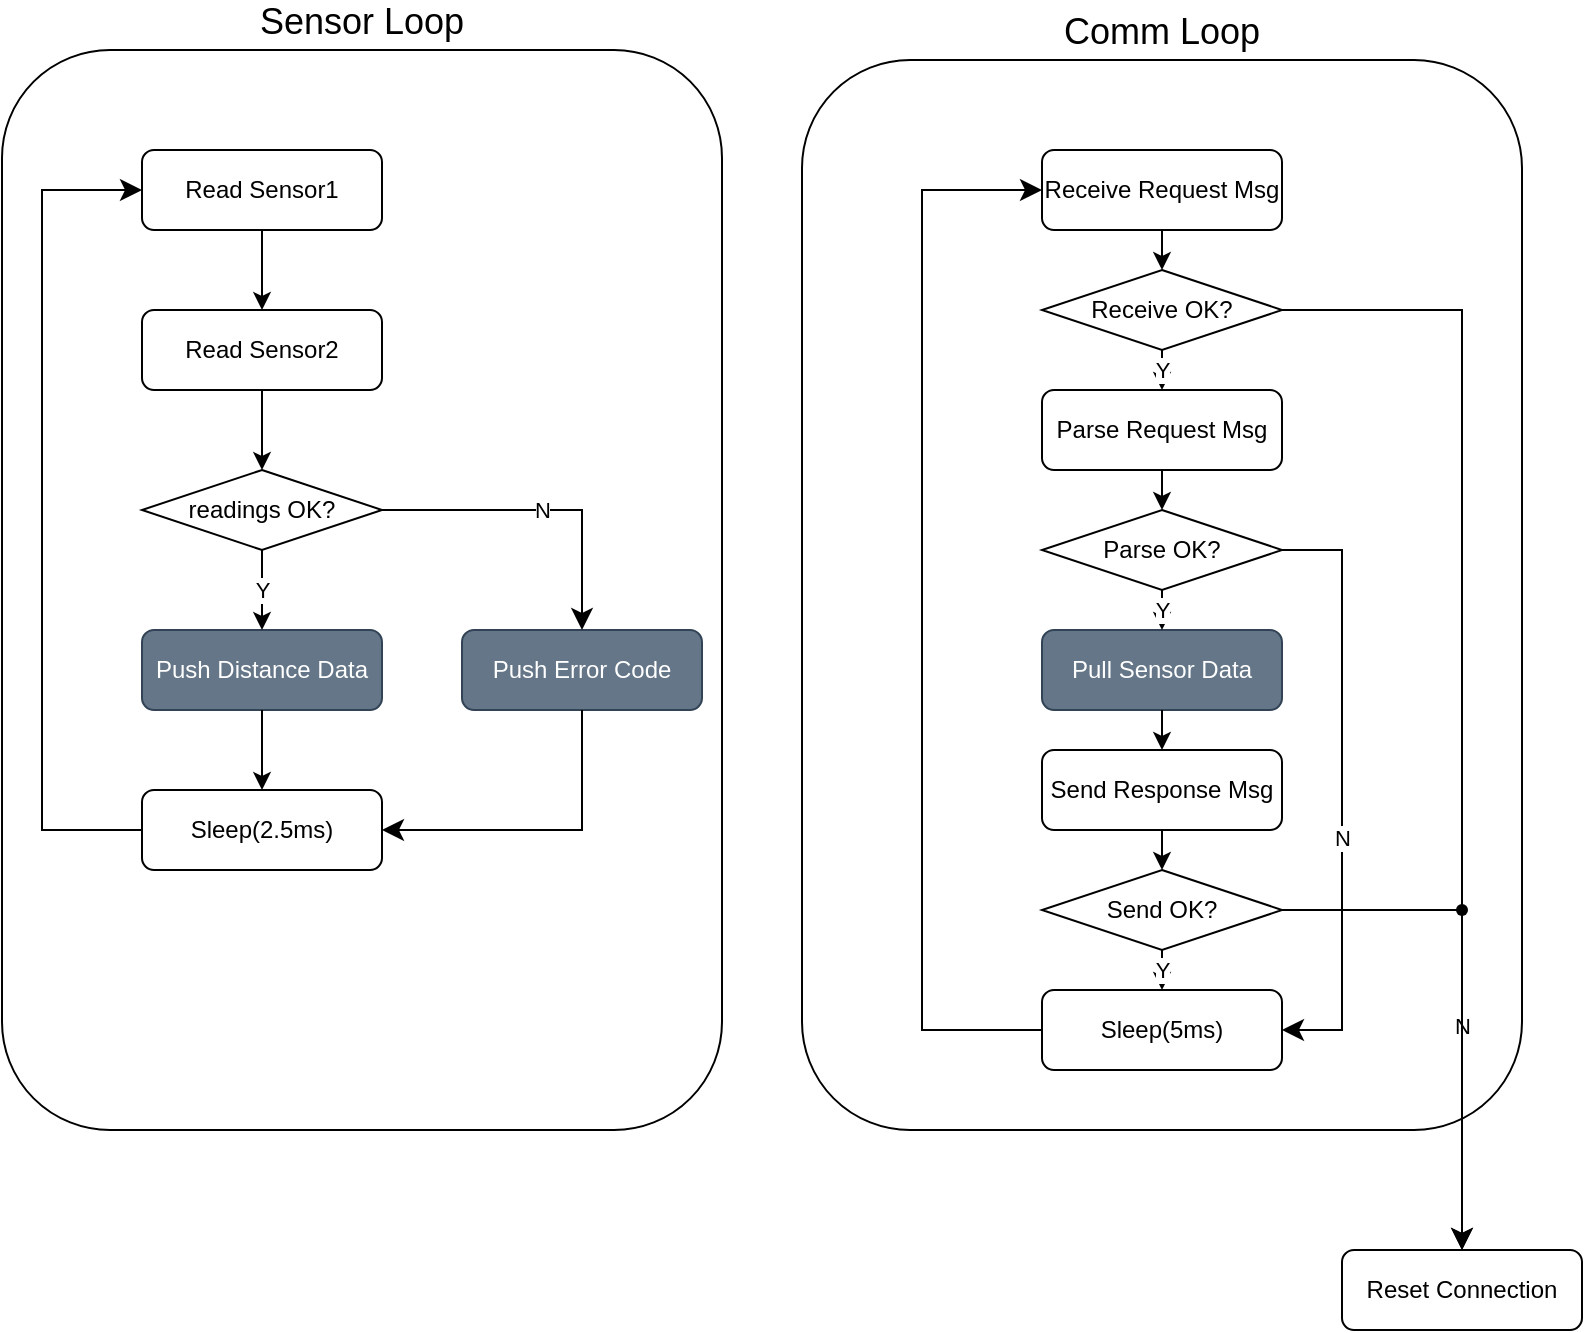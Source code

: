 <mxfile version="28.1.2">
  <diagram name="Page-1" id="aooEiAu2dfl19m0xiO69">
    <mxGraphModel dx="1060" dy="980" grid="1" gridSize="10" guides="1" tooltips="1" connect="1" arrows="1" fold="1" page="1" pageScale="1" pageWidth="850" pageHeight="1100" math="0" shadow="0">
      <root>
        <mxCell id="0" />
        <mxCell id="1" parent="0" />
        <mxCell id="sJgQpIho9xvy41IPUXsB-41" value="Comm Loop" style="rounded=1;whiteSpace=wrap;html=1;fontSize=18;labelPosition=center;verticalLabelPosition=top;align=center;verticalAlign=bottom;" parent="1" vertex="1">
          <mxGeometry x="440" y="45" width="360" height="535" as="geometry" />
        </mxCell>
        <mxCell id="sJgQpIho9xvy41IPUXsB-1" value="Sensor Loop" style="rounded=1;whiteSpace=wrap;html=1;fontSize=18;labelPosition=center;verticalLabelPosition=top;align=center;verticalAlign=bottom;" parent="1" vertex="1">
          <mxGeometry x="40" y="40" width="360" height="540" as="geometry" />
        </mxCell>
        <mxCell id="sJgQpIho9xvy41IPUXsB-16" value="" style="group" parent="1" vertex="1" connectable="0">
          <mxGeometry x="60" y="90" width="680" height="360" as="geometry" />
        </mxCell>
        <mxCell id="sJgQpIho9xvy41IPUXsB-2" value="Read Sensor1" style="rounded=1;whiteSpace=wrap;html=1;" parent="sJgQpIho9xvy41IPUXsB-16" vertex="1">
          <mxGeometry x="50" width="120" height="40" as="geometry" />
        </mxCell>
        <mxCell id="sJgQpIho9xvy41IPUXsB-3" value="Read Sensor2" style="rounded=1;whiteSpace=wrap;html=1;" parent="sJgQpIho9xvy41IPUXsB-16" vertex="1">
          <mxGeometry x="50" y="80" width="120" height="40" as="geometry" />
        </mxCell>
        <mxCell id="sJgQpIho9xvy41IPUXsB-4" value="" style="endArrow=classic;html=1;rounded=0;entryX=0.5;entryY=0;entryDx=0;entryDy=0;exitX=0.5;exitY=1;exitDx=0;exitDy=0;" parent="sJgQpIho9xvy41IPUXsB-16" source="sJgQpIho9xvy41IPUXsB-2" target="sJgQpIho9xvy41IPUXsB-3" edge="1">
          <mxGeometry width="50" height="50" relative="1" as="geometry">
            <mxPoint x="130" y="-30" as="sourcePoint" />
            <mxPoint x="180" y="-80" as="targetPoint" />
          </mxGeometry>
        </mxCell>
        <mxCell id="sJgQpIho9xvy41IPUXsB-6" value="" style="endArrow=classic;html=1;rounded=0;exitX=0.5;exitY=1;exitDx=0;exitDy=0;" parent="sJgQpIho9xvy41IPUXsB-16" source="sJgQpIho9xvy41IPUXsB-3" target="sJgQpIho9xvy41IPUXsB-7" edge="1">
          <mxGeometry width="50" height="50" relative="1" as="geometry">
            <mxPoint x="310" y="200" as="sourcePoint" />
            <mxPoint x="90" y="240" as="targetPoint" />
          </mxGeometry>
        </mxCell>
        <mxCell id="sJgQpIho9xvy41IPUXsB-7" value="readings&amp;nbsp;&lt;span style=&quot;background-color: transparent; color: light-dark(rgb(0, 0, 0), rgb(255, 255, 255));&quot;&gt;OK?&lt;/span&gt;" style="rhombus;whiteSpace=wrap;html=1;" parent="sJgQpIho9xvy41IPUXsB-16" vertex="1">
          <mxGeometry x="50" y="160" width="120" height="40" as="geometry" />
        </mxCell>
        <mxCell id="sJgQpIho9xvy41IPUXsB-8" value="Push Distance Data" style="rounded=1;whiteSpace=wrap;html=1;fillColor=#647687;fontColor=#ffffff;strokeColor=#314354;" parent="sJgQpIho9xvy41IPUXsB-16" vertex="1">
          <mxGeometry x="50" y="240" width="120" height="40" as="geometry" />
        </mxCell>
        <mxCell id="sJgQpIho9xvy41IPUXsB-9" value="Y" style="endArrow=classic;html=1;rounded=0;entryX=0.5;entryY=0;entryDx=0;entryDy=0;exitX=0.5;exitY=1;exitDx=0;exitDy=0;" parent="sJgQpIho9xvy41IPUXsB-16" source="sJgQpIho9xvy41IPUXsB-7" target="sJgQpIho9xvy41IPUXsB-8" edge="1">
          <mxGeometry width="50" height="50" relative="1" as="geometry">
            <mxPoint x="280" y="280" as="sourcePoint" />
            <mxPoint x="280" y="320" as="targetPoint" />
          </mxGeometry>
        </mxCell>
        <mxCell id="sJgQpIho9xvy41IPUXsB-10" value="Push Error Code" style="rounded=1;whiteSpace=wrap;html=1;fillColor=#647687;fontColor=#ffffff;strokeColor=#314354;" parent="sJgQpIho9xvy41IPUXsB-16" vertex="1">
          <mxGeometry x="210" y="240" width="120" height="40" as="geometry" />
        </mxCell>
        <mxCell id="sJgQpIho9xvy41IPUXsB-11" value="N" style="edgeStyle=elbowEdgeStyle;elbow=vertical;endArrow=classic;html=1;curved=0;rounded=0;endSize=8;startSize=8;entryX=0.5;entryY=0;entryDx=0;entryDy=0;exitX=1;exitY=0.5;exitDx=0;exitDy=0;" parent="sJgQpIho9xvy41IPUXsB-16" source="sJgQpIho9xvy41IPUXsB-7" target="sJgQpIho9xvy41IPUXsB-10" edge="1">
          <mxGeometry width="50" height="50" relative="1" as="geometry">
            <mxPoint x="130" y="570" as="sourcePoint" />
            <mxPoint x="180" y="520" as="targetPoint" />
            <Array as="points">
              <mxPoint x="230" y="180" />
            </Array>
          </mxGeometry>
        </mxCell>
        <mxCell id="sJgQpIho9xvy41IPUXsB-12" value="Sleep(2.5ms)" style="rounded=1;whiteSpace=wrap;html=1;" parent="sJgQpIho9xvy41IPUXsB-16" vertex="1">
          <mxGeometry x="50" y="320" width="120" height="40" as="geometry" />
        </mxCell>
        <mxCell id="sJgQpIho9xvy41IPUXsB-13" value="" style="endArrow=classic;html=1;rounded=0;entryX=0.5;entryY=0;entryDx=0;entryDy=0;exitX=0.5;exitY=1;exitDx=0;exitDy=0;" parent="sJgQpIho9xvy41IPUXsB-16" source="sJgQpIho9xvy41IPUXsB-8" target="sJgQpIho9xvy41IPUXsB-12" edge="1">
          <mxGeometry width="50" height="50" relative="1" as="geometry">
            <mxPoint x="250" y="320" as="sourcePoint" />
            <mxPoint x="250" y="360" as="targetPoint" />
          </mxGeometry>
        </mxCell>
        <mxCell id="sJgQpIho9xvy41IPUXsB-14" value="" style="edgeStyle=elbowEdgeStyle;elbow=vertical;endArrow=classic;html=1;curved=0;rounded=0;endSize=8;startSize=8;entryX=1;entryY=0.5;entryDx=0;entryDy=0;exitX=0.5;exitY=1;exitDx=0;exitDy=0;" parent="sJgQpIho9xvy41IPUXsB-16" source="sJgQpIho9xvy41IPUXsB-10" target="sJgQpIho9xvy41IPUXsB-12" edge="1">
          <mxGeometry width="50" height="50" relative="1" as="geometry">
            <mxPoint x="410" y="420" as="sourcePoint" />
            <mxPoint x="510" y="560" as="targetPoint" />
            <Array as="points">
              <mxPoint x="270" y="340" />
            </Array>
          </mxGeometry>
        </mxCell>
        <mxCell id="sJgQpIho9xvy41IPUXsB-15" value="" style="edgeStyle=elbowEdgeStyle;elbow=vertical;endArrow=classic;html=1;curved=0;rounded=0;endSize=8;startSize=8;entryX=0;entryY=0.5;entryDx=0;entryDy=0;exitX=0;exitY=0.5;exitDx=0;exitDy=0;" parent="sJgQpIho9xvy41IPUXsB-16" source="sJgQpIho9xvy41IPUXsB-12" target="sJgQpIho9xvy41IPUXsB-2" edge="1">
          <mxGeometry width="50" height="50" relative="1" as="geometry">
            <mxPoint x="-60" y="320" as="sourcePoint" />
            <mxPoint x="10" y="10" as="targetPoint" />
            <Array as="points">
              <mxPoint y="160" />
            </Array>
          </mxGeometry>
        </mxCell>
        <mxCell id="sJgQpIho9xvy41IPUXsB-25" value="Reset Connection" style="rounded=1;whiteSpace=wrap;html=1;" parent="1" vertex="1">
          <mxGeometry x="710" y="640" width="120" height="40" as="geometry" />
        </mxCell>
        <mxCell id="sJgQpIho9xvy41IPUXsB-26" value="N" style="edgeStyle=elbowEdgeStyle;elbow=vertical;endArrow=classic;html=1;curved=0;rounded=0;endSize=8;startSize=8;exitX=1;exitY=0.5;exitDx=0;exitDy=0;entryX=0.5;entryY=0;entryDx=0;entryDy=0;" parent="1" source="sJgQpIho9xvy41IPUXsB-35" target="sJgQpIho9xvy41IPUXsB-25" edge="1">
          <mxGeometry x="0.294" y="-20" width="50" height="50" relative="1" as="geometry">
            <mxPoint x="750" y="850" as="sourcePoint" />
            <mxPoint x="720" y="960" as="targetPoint" />
            <Array as="points">
              <mxPoint x="760" y="470" />
            </Array>
            <mxPoint x="20" y="-20" as="offset" />
          </mxGeometry>
        </mxCell>
        <mxCell id="sJgQpIho9xvy41IPUXsB-42" value="" style="group" parent="1" vertex="1" connectable="0">
          <mxGeometry x="500" y="90" width="180" height="460" as="geometry" />
        </mxCell>
        <mxCell id="sJgQpIho9xvy41IPUXsB-18" value="Receive Request Msg" style="rounded=1;whiteSpace=wrap;html=1;" parent="sJgQpIho9xvy41IPUXsB-42" vertex="1">
          <mxGeometry x="60" width="120" height="40" as="geometry" />
        </mxCell>
        <mxCell id="sJgQpIho9xvy41IPUXsB-19" value="Parse Request Msg" style="rounded=1;whiteSpace=wrap;html=1;" parent="sJgQpIho9xvy41IPUXsB-42" vertex="1">
          <mxGeometry x="60" y="120" width="120" height="40" as="geometry" />
        </mxCell>
        <mxCell id="sJgQpIho9xvy41IPUXsB-20" value="" style="endArrow=classic;html=1;rounded=0;exitX=0.5;exitY=1;exitDx=0;exitDy=0;entryX=0.5;entryY=0;entryDx=0;entryDy=0;" parent="sJgQpIho9xvy41IPUXsB-42" source="sJgQpIho9xvy41IPUXsB-18" target="sJgQpIho9xvy41IPUXsB-22" edge="1">
          <mxGeometry width="50" height="50" relative="1" as="geometry">
            <mxPoint x="160" y="-30" as="sourcePoint" />
            <mxPoint x="390" y="170" as="targetPoint" />
          </mxGeometry>
        </mxCell>
        <mxCell id="sJgQpIho9xvy41IPUXsB-21" value="" style="endArrow=classic;html=1;rounded=0;exitX=0.5;exitY=1;exitDx=0;exitDy=0;" parent="sJgQpIho9xvy41IPUXsB-42" source="sJgQpIho9xvy41IPUXsB-19" target="sJgQpIho9xvy41IPUXsB-32" edge="1">
          <mxGeometry width="50" height="50" relative="1" as="geometry">
            <mxPoint x="320" y="50" as="sourcePoint" />
            <mxPoint x="120" y="239" as="targetPoint" />
          </mxGeometry>
        </mxCell>
        <mxCell id="sJgQpIho9xvy41IPUXsB-22" value="Receive&amp;nbsp;&lt;span style=&quot;background-color: transparent; color: light-dark(rgb(0, 0, 0), rgb(255, 255, 255));&quot;&gt;OK?&lt;/span&gt;" style="rhombus;whiteSpace=wrap;html=1;" parent="sJgQpIho9xvy41IPUXsB-42" vertex="1">
          <mxGeometry x="60" y="60" width="120" height="40" as="geometry" />
        </mxCell>
        <mxCell id="sJgQpIho9xvy41IPUXsB-23" value="Pull Sensor Data" style="rounded=1;whiteSpace=wrap;html=1;fillColor=#647687;fontColor=#ffffff;strokeColor=#314354;" parent="sJgQpIho9xvy41IPUXsB-42" vertex="1">
          <mxGeometry x="60" y="240" width="120" height="40" as="geometry" />
        </mxCell>
        <mxCell id="sJgQpIho9xvy41IPUXsB-24" value="Y" style="endArrow=classic;html=1;rounded=0;entryX=0.5;entryY=0;entryDx=0;entryDy=0;exitX=0.5;exitY=1;exitDx=0;exitDy=0;" parent="sJgQpIho9xvy41IPUXsB-42" source="sJgQpIho9xvy41IPUXsB-22" target="sJgQpIho9xvy41IPUXsB-19" edge="1">
          <mxGeometry width="50" height="50" relative="1" as="geometry">
            <mxPoint x="310" y="280" as="sourcePoint" />
            <mxPoint x="310" y="320" as="targetPoint" />
          </mxGeometry>
        </mxCell>
        <mxCell id="sJgQpIho9xvy41IPUXsB-27" value="Send Response Msg" style="rounded=1;whiteSpace=wrap;html=1;" parent="sJgQpIho9xvy41IPUXsB-42" vertex="1">
          <mxGeometry x="60" y="300" width="120" height="40" as="geometry" />
        </mxCell>
        <mxCell id="sJgQpIho9xvy41IPUXsB-28" value="" style="endArrow=classic;html=1;rounded=0;entryX=0.5;entryY=0;entryDx=0;entryDy=0;exitX=0.5;exitY=1;exitDx=0;exitDy=0;" parent="sJgQpIho9xvy41IPUXsB-42" source="sJgQpIho9xvy41IPUXsB-23" target="sJgQpIho9xvy41IPUXsB-27" edge="1">
          <mxGeometry width="50" height="50" relative="1" as="geometry">
            <mxPoint x="570" y="360" as="sourcePoint" />
            <mxPoint x="570" y="400" as="targetPoint" />
          </mxGeometry>
        </mxCell>
        <mxCell id="sJgQpIho9xvy41IPUXsB-32" value="Parse OK?" style="rhombus;whiteSpace=wrap;html=1;" parent="sJgQpIho9xvy41IPUXsB-42" vertex="1">
          <mxGeometry x="60" y="180" width="120" height="40" as="geometry" />
        </mxCell>
        <mxCell id="sJgQpIho9xvy41IPUXsB-34" value="Y" style="endArrow=classic;html=1;rounded=0;exitX=0.5;exitY=1;exitDx=0;exitDy=0;entryX=0.5;entryY=0;entryDx=0;entryDy=0;" parent="sJgQpIho9xvy41IPUXsB-42" source="sJgQpIho9xvy41IPUXsB-32" target="sJgQpIho9xvy41IPUXsB-23" edge="1">
          <mxGeometry width="50" height="50" relative="1" as="geometry">
            <mxPoint x="390" y="300" as="sourcePoint" />
            <mxPoint x="390" y="340" as="targetPoint" />
          </mxGeometry>
        </mxCell>
        <mxCell id="sJgQpIho9xvy41IPUXsB-35" value="Send OK?" style="rhombus;whiteSpace=wrap;html=1;" parent="sJgQpIho9xvy41IPUXsB-42" vertex="1">
          <mxGeometry x="60" y="360" width="120" height="40" as="geometry" />
        </mxCell>
        <mxCell id="sJgQpIho9xvy41IPUXsB-36" value="" style="endArrow=classic;html=1;rounded=0;entryX=0.5;entryY=0;entryDx=0;entryDy=0;exitX=0.5;exitY=1;exitDx=0;exitDy=0;" parent="sJgQpIho9xvy41IPUXsB-42" source="sJgQpIho9xvy41IPUXsB-27" target="sJgQpIho9xvy41IPUXsB-35" edge="1">
          <mxGeometry width="50" height="50" relative="1" as="geometry">
            <mxPoint x="370" y="450" as="sourcePoint" />
            <mxPoint x="370" y="490" as="targetPoint" />
          </mxGeometry>
        </mxCell>
        <mxCell id="sJgQpIho9xvy41IPUXsB-37" value="Sleep(5ms)" style="rounded=1;whiteSpace=wrap;html=1;" parent="sJgQpIho9xvy41IPUXsB-42" vertex="1">
          <mxGeometry x="60" y="420" width="120" height="40" as="geometry" />
        </mxCell>
        <mxCell id="sJgQpIho9xvy41IPUXsB-38" value="" style="edgeStyle=elbowEdgeStyle;elbow=vertical;endArrow=classic;html=1;curved=0;rounded=0;endSize=8;startSize=8;entryX=0;entryY=0.5;entryDx=0;entryDy=0;exitX=0;exitY=0.5;exitDx=0;exitDy=0;" parent="sJgQpIho9xvy41IPUXsB-42" source="sJgQpIho9xvy41IPUXsB-37" target="sJgQpIho9xvy41IPUXsB-18" edge="1">
          <mxGeometry width="50" height="50" relative="1" as="geometry">
            <mxPoint x="310" y="280" as="sourcePoint" />
            <mxPoint x="-100" y="280" as="targetPoint" />
            <Array as="points">
              <mxPoint y="220" />
            </Array>
          </mxGeometry>
        </mxCell>
        <mxCell id="sJgQpIho9xvy41IPUXsB-39" value="Y" style="endArrow=classic;html=1;rounded=0;entryX=0.5;entryY=0;entryDx=0;entryDy=0;exitX=0.5;exitY=1;exitDx=0;exitDy=0;" parent="sJgQpIho9xvy41IPUXsB-42" source="sJgQpIho9xvy41IPUXsB-35" target="sJgQpIho9xvy41IPUXsB-37" edge="1">
          <mxGeometry width="50" height="50" relative="1" as="geometry">
            <mxPoint x="320" y="380" as="sourcePoint" />
            <mxPoint x="320" y="400" as="targetPoint" />
          </mxGeometry>
        </mxCell>
        <mxCell id="sJgQpIho9xvy41IPUXsB-43" value="N" style="edgeStyle=elbowEdgeStyle;elbow=vertical;endArrow=classic;html=1;curved=0;rounded=0;endSize=8;startSize=8;exitX=1;exitY=0.5;exitDx=0;exitDy=0;" parent="sJgQpIho9xvy41IPUXsB-42" source="sJgQpIho9xvy41IPUXsB-32" target="sJgQpIho9xvy41IPUXsB-37" edge="1">
          <mxGeometry x="0.294" y="-20" width="50" height="50" relative="1" as="geometry">
            <mxPoint x="200" y="480" as="sourcePoint" />
            <mxPoint x="180" y="440" as="targetPoint" />
            <Array as="points">
              <mxPoint x="210" y="320" />
            </Array>
            <mxPoint x="20" y="-20" as="offset" />
          </mxGeometry>
        </mxCell>
        <mxCell id="sJgQpIho9xvy41IPUXsB-47" value="" style="edgeStyle=elbowEdgeStyle;elbow=vertical;endArrow=classic;html=1;curved=0;rounded=0;endSize=8;startSize=8;exitX=1;exitY=0.5;exitDx=0;exitDy=0;entryDx=0;entryDy=0;entryX=0.5;entryY=0;" parent="1" source="sJgQpIho9xvy41IPUXsB-22" target="sJgQpIho9xvy41IPUXsB-25" edge="1">
          <mxGeometry x="0.294" y="-20" width="50" height="50" relative="1" as="geometry">
            <mxPoint x="680" y="170" as="sourcePoint" />
            <mxPoint x="770" y="640" as="targetPoint" />
            <Array as="points">
              <mxPoint x="730" y="170" />
            </Array>
            <mxPoint x="20" y="-20" as="offset" />
          </mxGeometry>
        </mxCell>
        <mxCell id="sJgQpIho9xvy41IPUXsB-45" value="" style="shape=waypoint;sketch=0;fillStyle=solid;size=6;pointerEvents=1;points=[];fillColor=none;resizable=0;rotatable=0;perimeter=centerPerimeter;snapToPoint=1;" parent="1" vertex="1">
          <mxGeometry x="760" y="460" width="20" height="20" as="geometry" />
        </mxCell>
      </root>
    </mxGraphModel>
  </diagram>
</mxfile>
